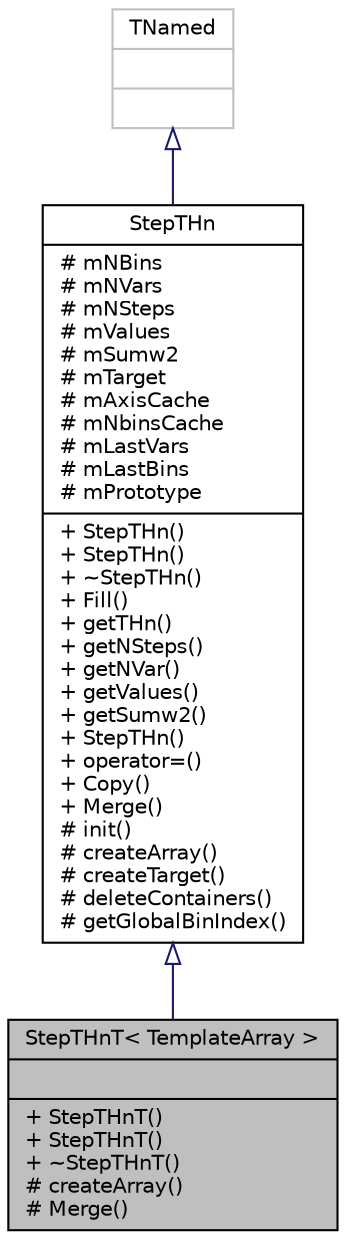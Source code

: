 digraph "StepTHnT&lt; TemplateArray &gt;"
{
 // INTERACTIVE_SVG=YES
  bgcolor="transparent";
  edge [fontname="Helvetica",fontsize="10",labelfontname="Helvetica",labelfontsize="10"];
  node [fontname="Helvetica",fontsize="10",shape=record];
  Node0 [label="{StepTHnT\< TemplateArray \>\n||+ StepTHnT()\l+ StepTHnT()\l+ ~StepTHnT()\l# createArray()\l# Merge()\l}",height=0.2,width=0.4,color="black", fillcolor="grey75", style="filled", fontcolor="black"];
  Node1 -> Node0 [dir="back",color="midnightblue",fontsize="10",style="solid",arrowtail="onormal",fontname="Helvetica"];
  Node1 [label="{StepTHn\n|# mNBins\l# mNVars\l# mNSteps\l# mValues\l# mSumw2\l# mTarget\l# mAxisCache\l# mNbinsCache\l# mLastVars\l# mLastBins\l# mPrototype\l|+ StepTHn()\l+ StepTHn()\l+ ~StepTHn()\l+ Fill()\l+ getTHn()\l+ getNSteps()\l+ getNVar()\l+ getValues()\l+ getSumw2()\l+ StepTHn()\l+ operator=()\l+ Copy()\l+ Merge()\l# init()\l# createArray()\l# createTarget()\l# deleteContainers()\l# getGlobalBinIndex()\l}",height=0.2,width=0.4,color="black",URL="$d7/ddd/classStepTHn.html"];
  Node2 -> Node1 [dir="back",color="midnightblue",fontsize="10",style="solid",arrowtail="onormal",fontname="Helvetica"];
  Node2 [label="{TNamed\n||}",height=0.2,width=0.4,color="grey75"];
}
